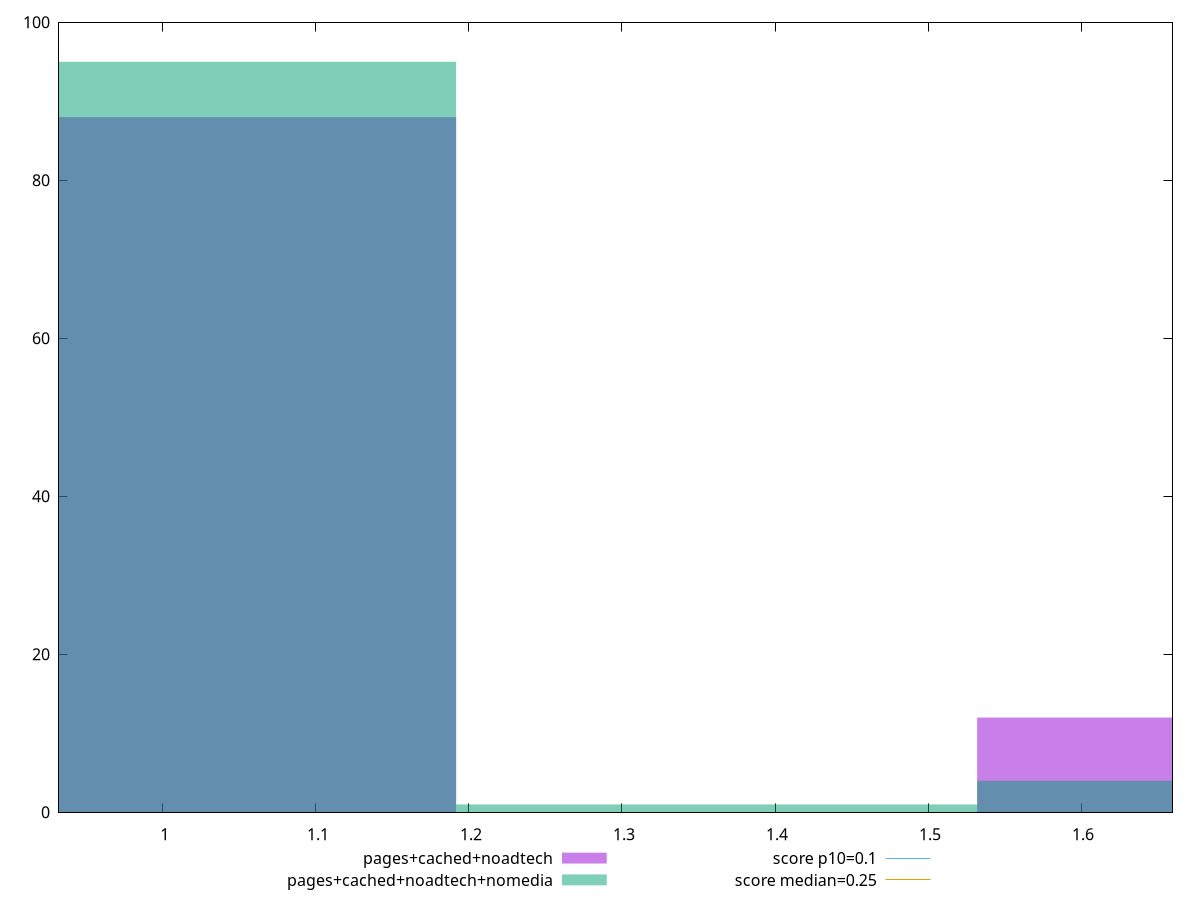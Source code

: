 reset

$pagesCachedNoadtech <<EOF
1.0213918500441956 88
1.7023197500736595 12
EOF

$pagesCachedNoadtechNomedia <<EOF
1.0213918500441956 95
1.7023197500736595 4
1.3618558000589276 1
EOF

set key outside below
set boxwidth 0.3404639500147319
set xrange [0.9321282912360298:1.6597258911132815]
set yrange [0:100]
set trange [0:100]
set style fill transparent solid 0.5 noborder

set parametric
set terminal svg size 640, 500 enhanced background rgb 'white'
set output "report_00013_2021-02-09T12-04-24.940Z/cumulative-layout-shift/comparison/histogram/2_vs_3.svg"

plot $pagesCachedNoadtech title "pages+cached+noadtech" with boxes, \
     $pagesCachedNoadtechNomedia title "pages+cached+noadtech+nomedia" with boxes, \
     0.1,t title "score p10=0.1", \
     0.25,t title "score median=0.25"

reset
